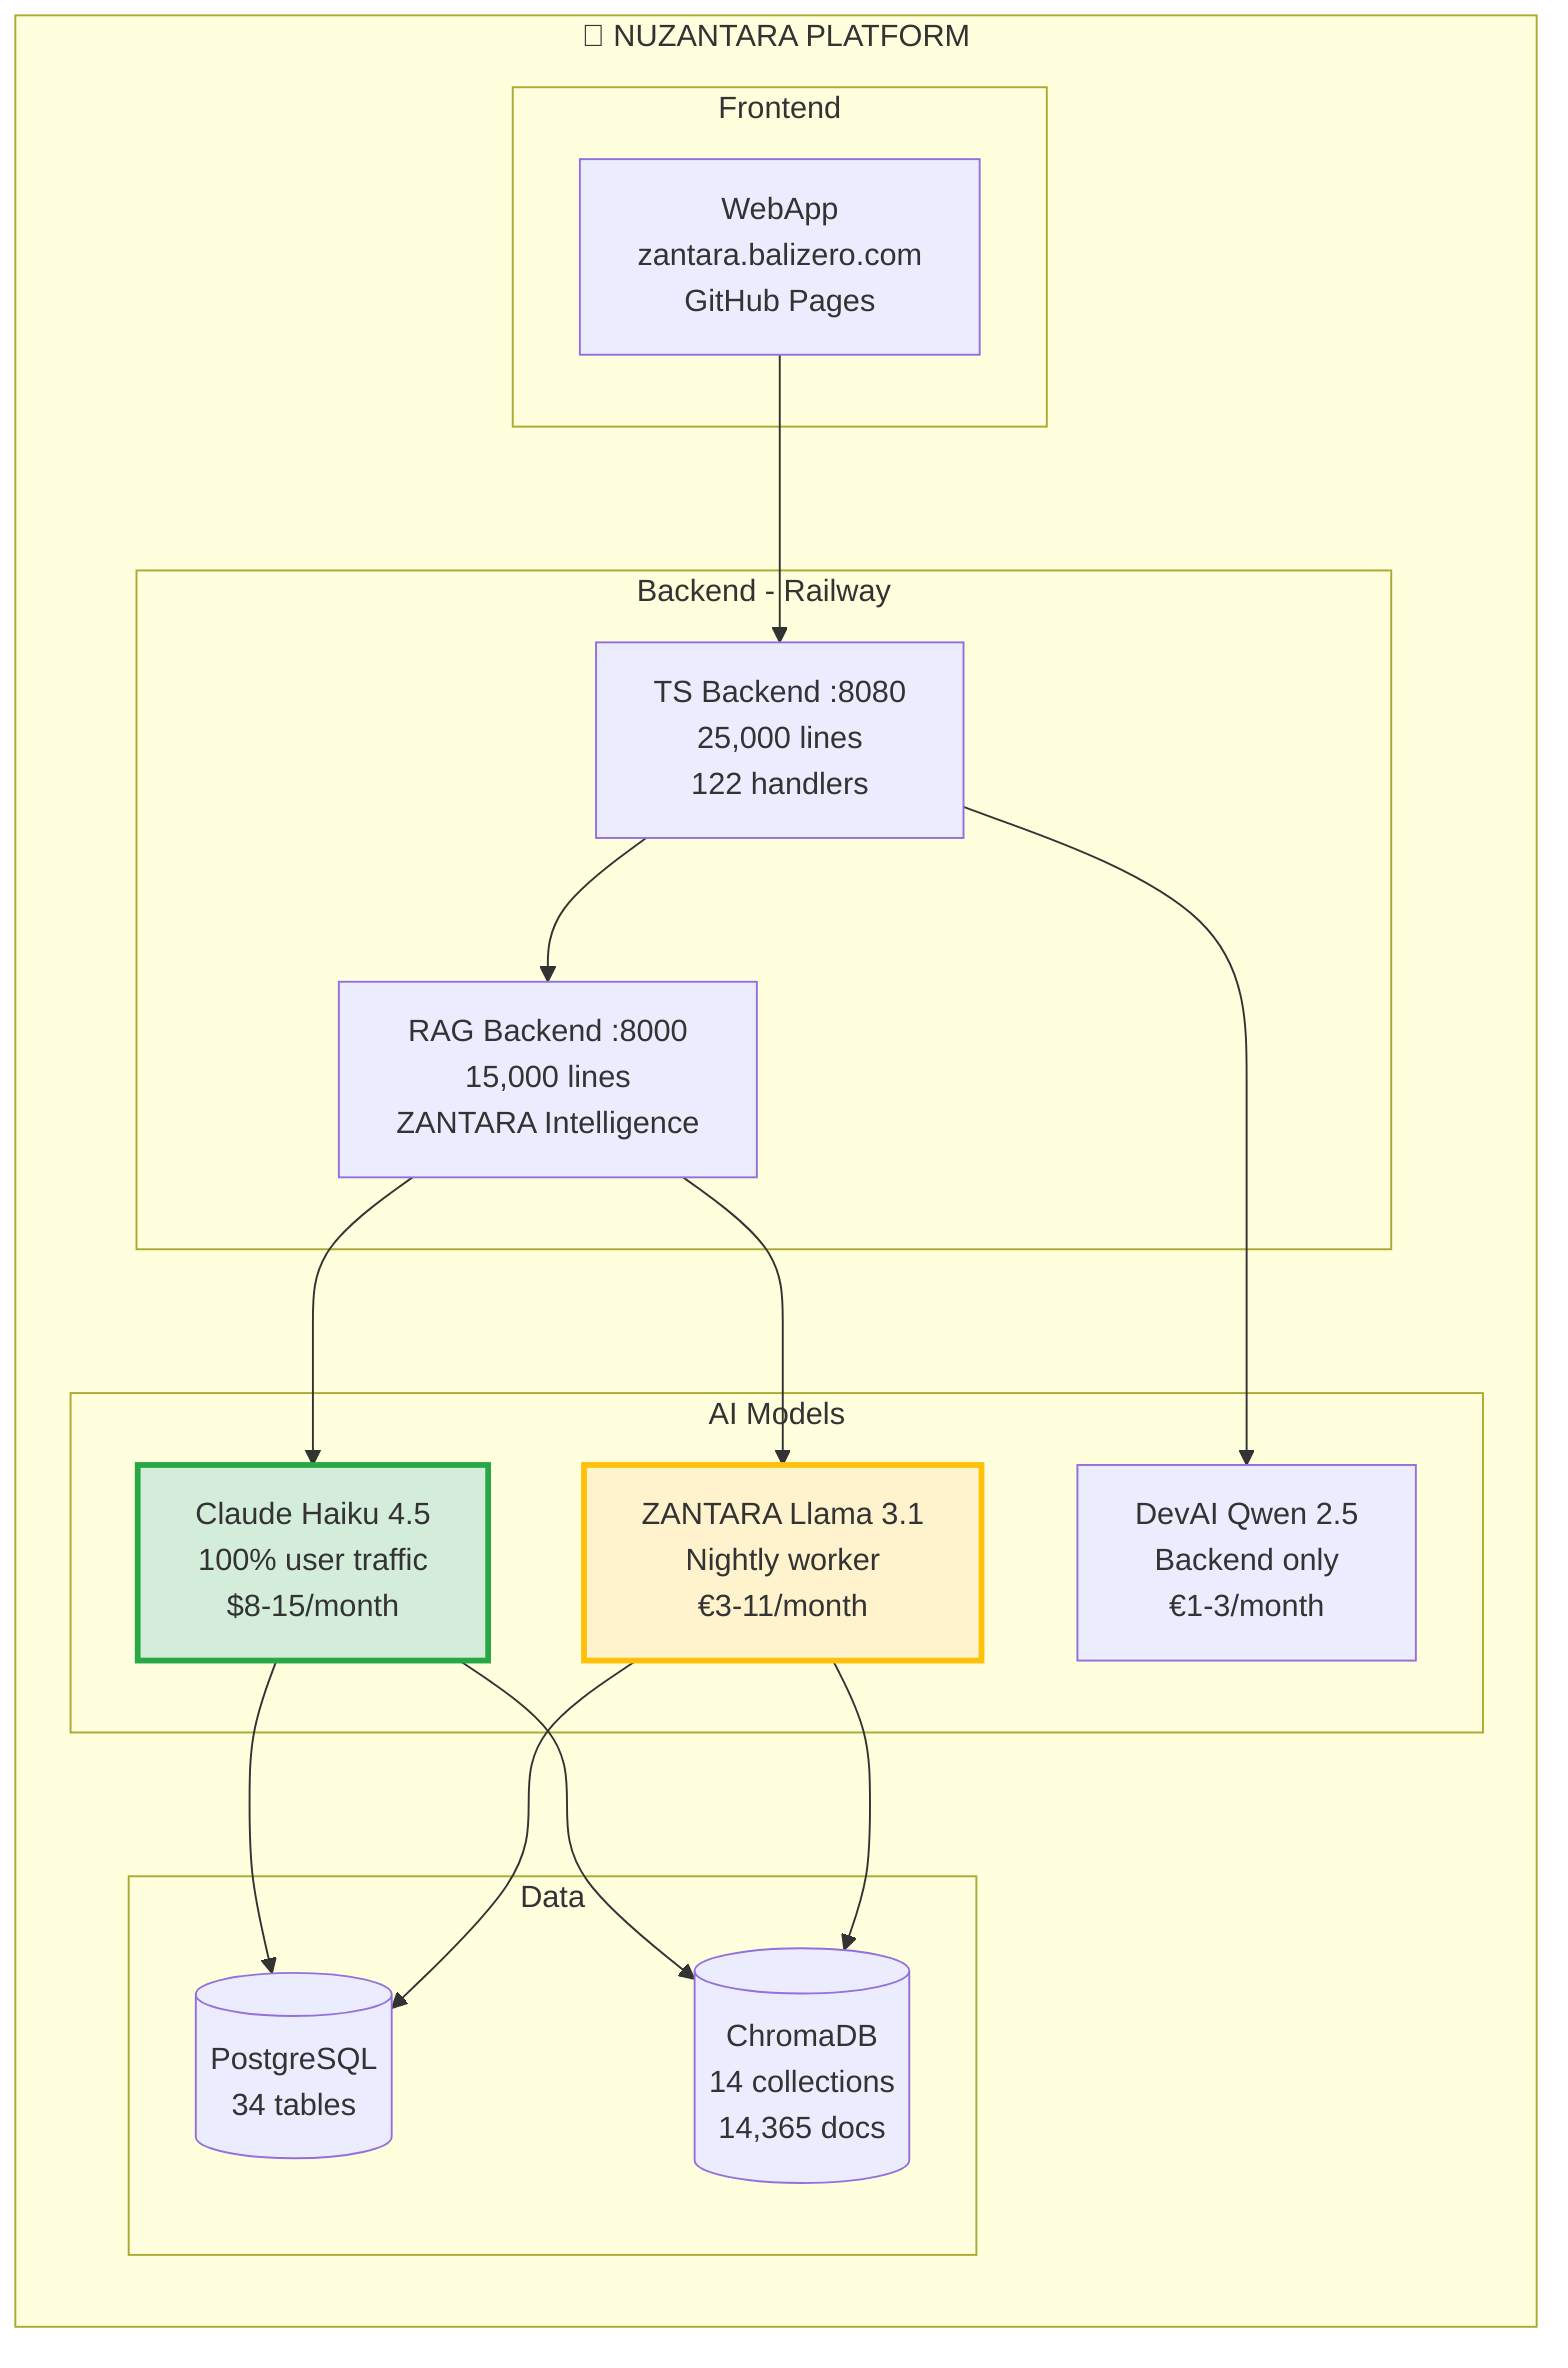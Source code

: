 graph TB
    subgraph "🎯 NUZANTARA PLATFORM"
        direction TB

        subgraph "Frontend"
            Web[WebApp<br/>zantara.balizero.com<br/>GitHub Pages]
        end

        subgraph "Backend - Railway"
            TS[TS Backend :8080<br/>25,000 lines<br/>122 handlers]
            RAG[RAG Backend :8000<br/>15,000 lines<br/>ZANTARA Intelligence]
        end

        subgraph "AI Models"
            Haiku[Claude Haiku 4.5<br/>100% user traffic<br/>$8-15/month]
            Llama[ZANTARA Llama 3.1<br/>Nightly worker<br/>€3-11/month]
            DevAI[DevAI Qwen 2.5<br/>Backend only<br/>€1-3/month]
        end

        subgraph "Data"
            PG[(PostgreSQL<br/>34 tables)]
            Chroma[(ChromaDB<br/>14 collections<br/>14,365 docs)]
        end

        Web --> TS
        TS --> RAG
        RAG --> Haiku
        RAG --> Llama
        TS --> DevAI
        Haiku --> PG
        Haiku --> Chroma
        Llama --> PG
        Llama --> Chroma
    end

    style Haiku fill:#d4edda,stroke:#28a745,stroke-width:3px
    style Llama fill:#fff3cd,stroke:#ffc107,stroke-width:3px
